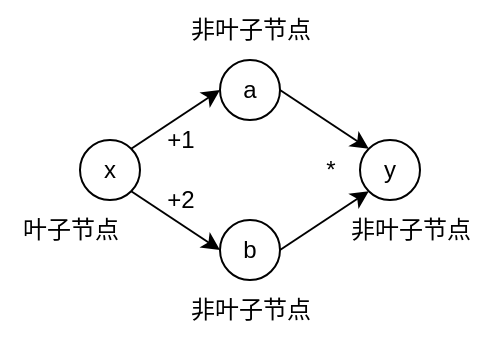 <mxfile version="20.8.16" type="device" pages="2"><diagram name="按键" id="rdLKManyxdkH44eUu84Y"><mxGraphModel dx="443" dy="610" grid="1" gridSize="10" guides="1" tooltips="1" connect="1" arrows="1" fold="1" page="1" pageScale="1" pageWidth="827" pageHeight="1169" math="0" shadow="0"><root><mxCell id="0"/><mxCell id="1" parent="0"/><mxCell id="EF2K_v5b3mEKGDFys02t-1" value="a" style="ellipse;whiteSpace=wrap;html=1;aspect=fixed;" vertex="1" parent="1"><mxGeometry x="290" y="460" width="30" height="30" as="geometry"/></mxCell><mxCell id="EF2K_v5b3mEKGDFys02t-2" value="y" style="ellipse;whiteSpace=wrap;html=1;aspect=fixed;" vertex="1" parent="1"><mxGeometry x="360" y="500" width="30" height="30" as="geometry"/></mxCell><mxCell id="EF2K_v5b3mEKGDFys02t-3" value="x" style="ellipse;whiteSpace=wrap;html=1;aspect=fixed;" vertex="1" parent="1"><mxGeometry x="220" y="500" width="30" height="30" as="geometry"/></mxCell><mxCell id="EF2K_v5b3mEKGDFys02t-4" value="b" style="ellipse;whiteSpace=wrap;html=1;aspect=fixed;" vertex="1" parent="1"><mxGeometry x="290" y="540" width="30" height="30" as="geometry"/></mxCell><mxCell id="EF2K_v5b3mEKGDFys02t-6" value="" style="endArrow=classic;html=1;rounded=0;entryX=0;entryY=0.5;entryDx=0;entryDy=0;exitX=1;exitY=0;exitDx=0;exitDy=0;" edge="1" parent="1" source="EF2K_v5b3mEKGDFys02t-3" target="EF2K_v5b3mEKGDFys02t-1"><mxGeometry width="50" height="50" relative="1" as="geometry"><mxPoint x="320" y="540" as="sourcePoint"/><mxPoint x="370" y="490" as="targetPoint"/></mxGeometry></mxCell><mxCell id="EF2K_v5b3mEKGDFys02t-7" value="" style="endArrow=classic;html=1;rounded=0;entryX=0;entryY=1;entryDx=0;entryDy=0;exitX=1;exitY=0.5;exitDx=0;exitDy=0;" edge="1" parent="1" source="EF2K_v5b3mEKGDFys02t-4" target="EF2K_v5b3mEKGDFys02t-2"><mxGeometry width="50" height="50" relative="1" as="geometry"><mxPoint x="255.607" y="514.393" as="sourcePoint"/><mxPoint x="300" y="485" as="targetPoint"/></mxGeometry></mxCell><mxCell id="EF2K_v5b3mEKGDFys02t-8" value="" style="endArrow=classic;html=1;rounded=0;entryX=0;entryY=0;entryDx=0;entryDy=0;exitX=1;exitY=0.5;exitDx=0;exitDy=0;" edge="1" parent="1" source="EF2K_v5b3mEKGDFys02t-1" target="EF2K_v5b3mEKGDFys02t-2"><mxGeometry width="50" height="50" relative="1" as="geometry"><mxPoint x="265.607" y="524.393" as="sourcePoint"/><mxPoint x="310" y="495" as="targetPoint"/></mxGeometry></mxCell><mxCell id="EF2K_v5b3mEKGDFys02t-9" value="" style="endArrow=classic;html=1;rounded=0;entryX=0;entryY=0.5;entryDx=0;entryDy=0;exitX=1;exitY=1;exitDx=0;exitDy=0;" edge="1" parent="1" source="EF2K_v5b3mEKGDFys02t-3" target="EF2K_v5b3mEKGDFys02t-4"><mxGeometry width="50" height="50" relative="1" as="geometry"><mxPoint x="275.607" y="534.393" as="sourcePoint"/><mxPoint x="320" y="505" as="targetPoint"/></mxGeometry></mxCell><mxCell id="EF2K_v5b3mEKGDFys02t-10" value="叶子节点" style="text;html=1;align=center;verticalAlign=middle;resizable=0;points=[];autosize=1;strokeColor=none;fillColor=none;" vertex="1" parent="1"><mxGeometry x="180" y="530" width="70" height="30" as="geometry"/></mxCell><mxCell id="EF2K_v5b3mEKGDFys02t-11" value="非叶子节点" style="text;html=1;align=center;verticalAlign=middle;resizable=0;points=[];autosize=1;strokeColor=none;fillColor=none;" vertex="1" parent="1"><mxGeometry x="345" y="530" width="80" height="30" as="geometry"/></mxCell><mxCell id="EF2K_v5b3mEKGDFys02t-14" value="非叶子节点" style="text;html=1;align=center;verticalAlign=middle;resizable=0;points=[];autosize=1;strokeColor=none;fillColor=none;" vertex="1" parent="1"><mxGeometry x="265" y="430" width="80" height="30" as="geometry"/></mxCell><mxCell id="EF2K_v5b3mEKGDFys02t-15" value="非叶子节点" style="text;html=1;align=center;verticalAlign=middle;resizable=0;points=[];autosize=1;strokeColor=none;fillColor=none;" vertex="1" parent="1"><mxGeometry x="265" y="570" width="80" height="30" as="geometry"/></mxCell><mxCell id="EF2K_v5b3mEKGDFys02t-16" value="+1" style="text;html=1;align=center;verticalAlign=middle;resizable=0;points=[];autosize=1;strokeColor=none;fillColor=none;" vertex="1" parent="1"><mxGeometry x="250" y="485" width="40" height="30" as="geometry"/></mxCell><mxCell id="EF2K_v5b3mEKGDFys02t-17" value="+2" style="text;html=1;align=center;verticalAlign=middle;resizable=0;points=[];autosize=1;strokeColor=none;fillColor=none;" vertex="1" parent="1"><mxGeometry x="250" y="515" width="40" height="30" as="geometry"/></mxCell><mxCell id="EF2K_v5b3mEKGDFys02t-18" value="*" style="text;html=1;align=center;verticalAlign=middle;resizable=0;points=[];autosize=1;strokeColor=none;fillColor=none;" vertex="1" parent="1"><mxGeometry x="330" y="500" width="30" height="30" as="geometry"/></mxCell></root></mxGraphModel></diagram><diagram id="gAuYJjRrOutQpSmjN-AK" name="杂项"><mxGraphModel dx="1206" dy="817" grid="1" gridSize="10" guides="1" tooltips="1" connect="1" arrows="1" fold="1" page="1" pageScale="1" pageWidth="827" pageHeight="1169" math="0" shadow="0"><root><mxCell id="0"/><mxCell id="1" parent="0"/></root></mxGraphModel></diagram></mxfile>